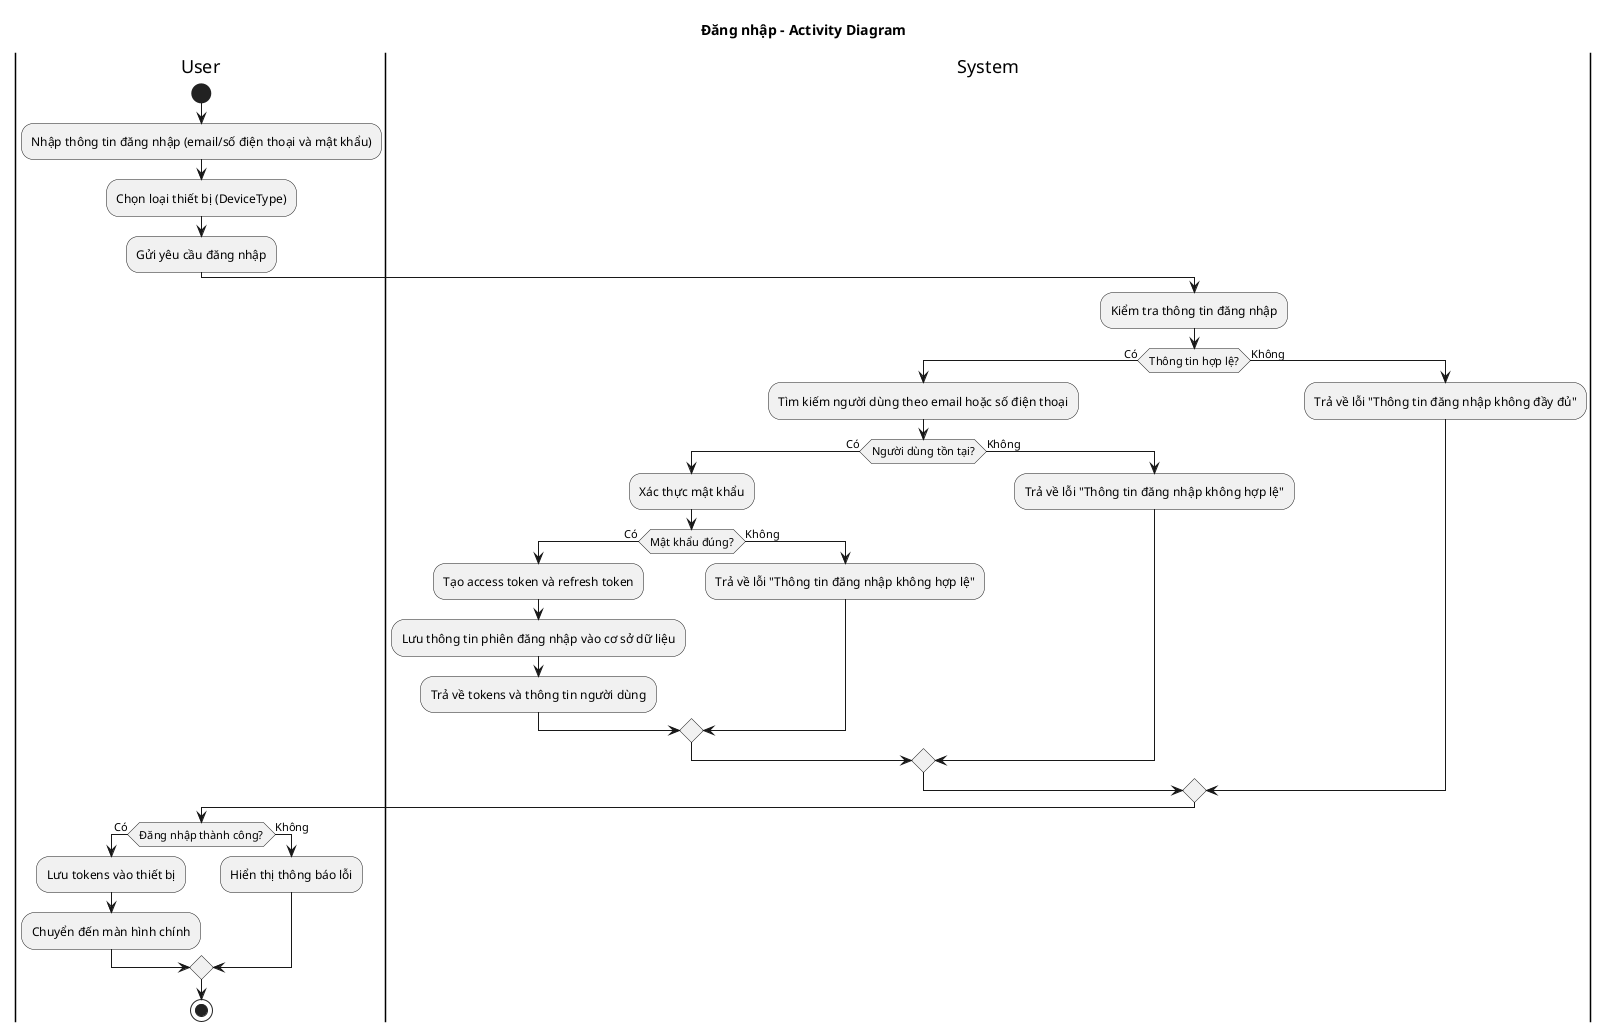 @startuml Đăng nhập - Activity Diagram
title Đăng nhập - Activity Diagram

|User|
start
:Nhập thông tin đăng nhập (email/số điện thoại và mật khẩu);
:Chọn loại thiết bị (DeviceType);
:Gửi yêu cầu đăng nhập;

|System|
:Kiểm tra thông tin đăng nhập;

if (Thông tin hợp lệ?) then (Có)
  :Tìm kiếm người dùng theo email hoặc số điện thoại;
  
  if (Người dùng tồn tại?) then (Có)
    :Xác thực mật khẩu;
    
    if (Mật khẩu đúng?) then (Có)
      :Tạo access token và refresh token;
      :Lưu thông tin phiên đăng nhập vào cơ sở dữ liệu;
      :Trả về tokens và thông tin người dùng;
    else (Không)
      :Trả về lỗi "Thông tin đăng nhập không hợp lệ";
    endif
  else (Không)
    :Trả về lỗi "Thông tin đăng nhập không hợp lệ";
  endif
else (Không)
  :Trả về lỗi "Thông tin đăng nhập không đầy đủ";
endif

|User|
if (Đăng nhập thành công?) then (Có)
  :Lưu tokens vào thiết bị;
  :Chuyển đến màn hình chính;
else (Không)
  :Hiển thị thông báo lỗi;
endif

stop
@enduml
